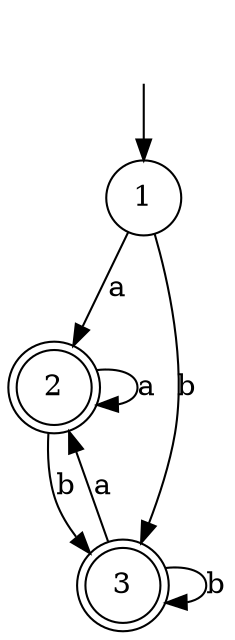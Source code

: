 digraph G{
    ""[shape=none]
    "1"[shape=circle]
    "2"[shape=doublecircle]
    "3"[shape=doublecircle]

    ""->"1"
    "1" -> "2"[label="a"]
    "1" -> "3"[label="b"]
    "2" -> "2"[label="a"]
    "2" -> "3"[label="b"]
    "3" -> "2"[label="a"]
    "3" -> "3"[label="b"]
}

